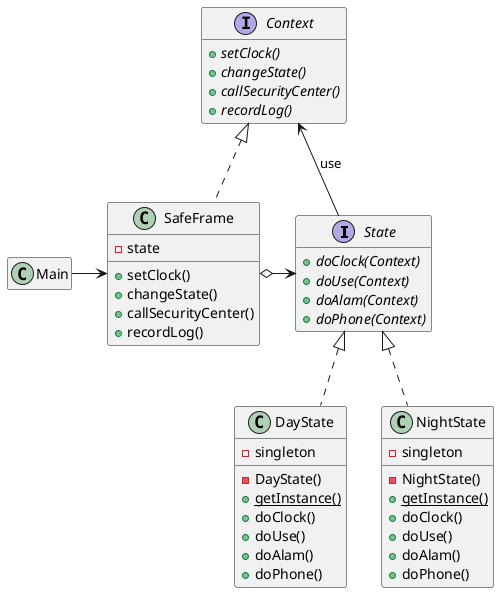 @startuml

skinparam shadowing false
hide empty methods
hide empty fields

interface State {
     + {abstract} doClock(Context)
     + {abstract} doUse(Context)
     + {abstract} doAlam(Context)
     + {abstract} doPhone(Context)
}

class DayState implements State {
    - singleton
    - DayState()
    + {static} getInstance()
    + doClock()
    + doUse()
    + doAlam()
    + doPhone()
}

class NightState implements State {
    - singleton
    - NightState()
    + {static} getInstance()
    + doClock()
    + doUse()
    + doAlam()
    + doPhone()
}

interface Context {
    + {abstract} setClock()
    + {abstract} changeState()
    + {abstract} callSecurityCenter()
    + {abstract} recordLog()
}

class SafeFrame implements Context {
    - state
    + setClock()
    + changeState()
    + callSecurityCenter()
    + recordLog()
}

Context <- State: use
SafeFrame o-> State
Main -> SafeFrame

@enduml
